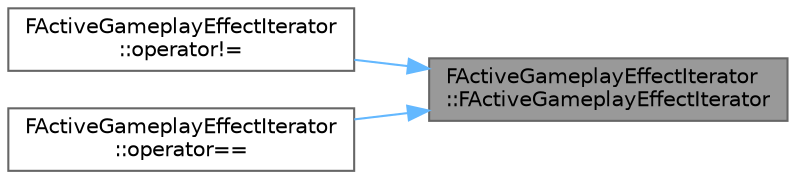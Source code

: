 digraph "FActiveGameplayEffectIterator::FActiveGameplayEffectIterator"
{
 // INTERACTIVE_SVG=YES
 // LATEX_PDF_SIZE
  bgcolor="transparent";
  edge [fontname=Helvetica,fontsize=10,labelfontname=Helvetica,labelfontsize=10];
  node [fontname=Helvetica,fontsize=10,shape=box,height=0.2,width=0.4];
  rankdir="RL";
  Node1 [id="Node000001",label="FActiveGameplayEffectIterator\l::FActiveGameplayEffectIterator",height=0.2,width=0.4,color="gray40", fillcolor="grey60", style="filled", fontcolor="black",tooltip=" "];
  Node1 -> Node2 [id="edge1_Node000001_Node000002",dir="back",color="steelblue1",style="solid",tooltip=" "];
  Node2 [id="Node000002",label="FActiveGameplayEffectIterator\l::operator!=",height=0.2,width=0.4,color="grey40", fillcolor="white", style="filled",URL="$da/d17/classFActiveGameplayEffectIterator.html#ad402361c4617b65b0a6208b73b4d68d7",tooltip=" "];
  Node1 -> Node3 [id="edge2_Node000001_Node000003",dir="back",color="steelblue1",style="solid",tooltip=" "];
  Node3 [id="Node000003",label="FActiveGameplayEffectIterator\l::operator==",height=0.2,width=0.4,color="grey40", fillcolor="white", style="filled",URL="$da/d17/classFActiveGameplayEffectIterator.html#a45d3a6eb95ea5e734a9eca043b221b62",tooltip=" "];
}
